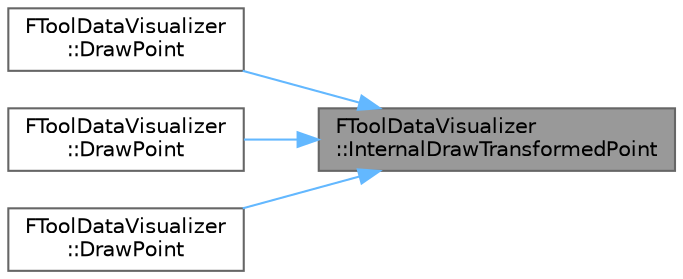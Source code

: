 digraph "FToolDataVisualizer::InternalDrawTransformedPoint"
{
 // INTERACTIVE_SVG=YES
 // LATEX_PDF_SIZE
  bgcolor="transparent";
  edge [fontname=Helvetica,fontsize=10,labelfontname=Helvetica,labelfontsize=10];
  node [fontname=Helvetica,fontsize=10,shape=box,height=0.2,width=0.4];
  rankdir="RL";
  Node1 [id="Node000001",label="FToolDataVisualizer\l::InternalDrawTransformedPoint",height=0.2,width=0.4,color="gray40", fillcolor="grey60", style="filled", fontcolor="black",tooltip=" "];
  Node1 -> Node2 [id="edge1_Node000001_Node000002",dir="back",color="steelblue1",style="solid",tooltip=" "];
  Node2 [id="Node000002",label="FToolDataVisualizer\l::DrawPoint",height=0.2,width=0.4,color="grey40", fillcolor="white", style="filled",URL="$d1/d0f/classFToolDataVisualizer.html#a7568a267f4e7121e6a30a81b01daf5db",tooltip="Draw a point with default parameters."];
  Node1 -> Node3 [id="edge2_Node000001_Node000003",dir="back",color="steelblue1",style="solid",tooltip=" "];
  Node3 [id="Node000003",label="FToolDataVisualizer\l::DrawPoint",height=0.2,width=0.4,color="grey40", fillcolor="white", style="filled",URL="$d1/d0f/classFToolDataVisualizer.html#a6d827173f79f609202ec060927a5d44f",tooltip="Draw a point with the given Color, otherwise use default parameters."];
  Node1 -> Node4 [id="edge3_Node000001_Node000004",dir="back",color="steelblue1",style="solid",tooltip=" "];
  Node4 [id="Node000004",label="FToolDataVisualizer\l::DrawPoint",height=0.2,width=0.4,color="grey40", fillcolor="white", style="filled",URL="$d1/d0f/classFToolDataVisualizer.html#a642142236749fdbe0ed31c8771e7ad1d",tooltip="Draw a point with the given parameters."];
}
